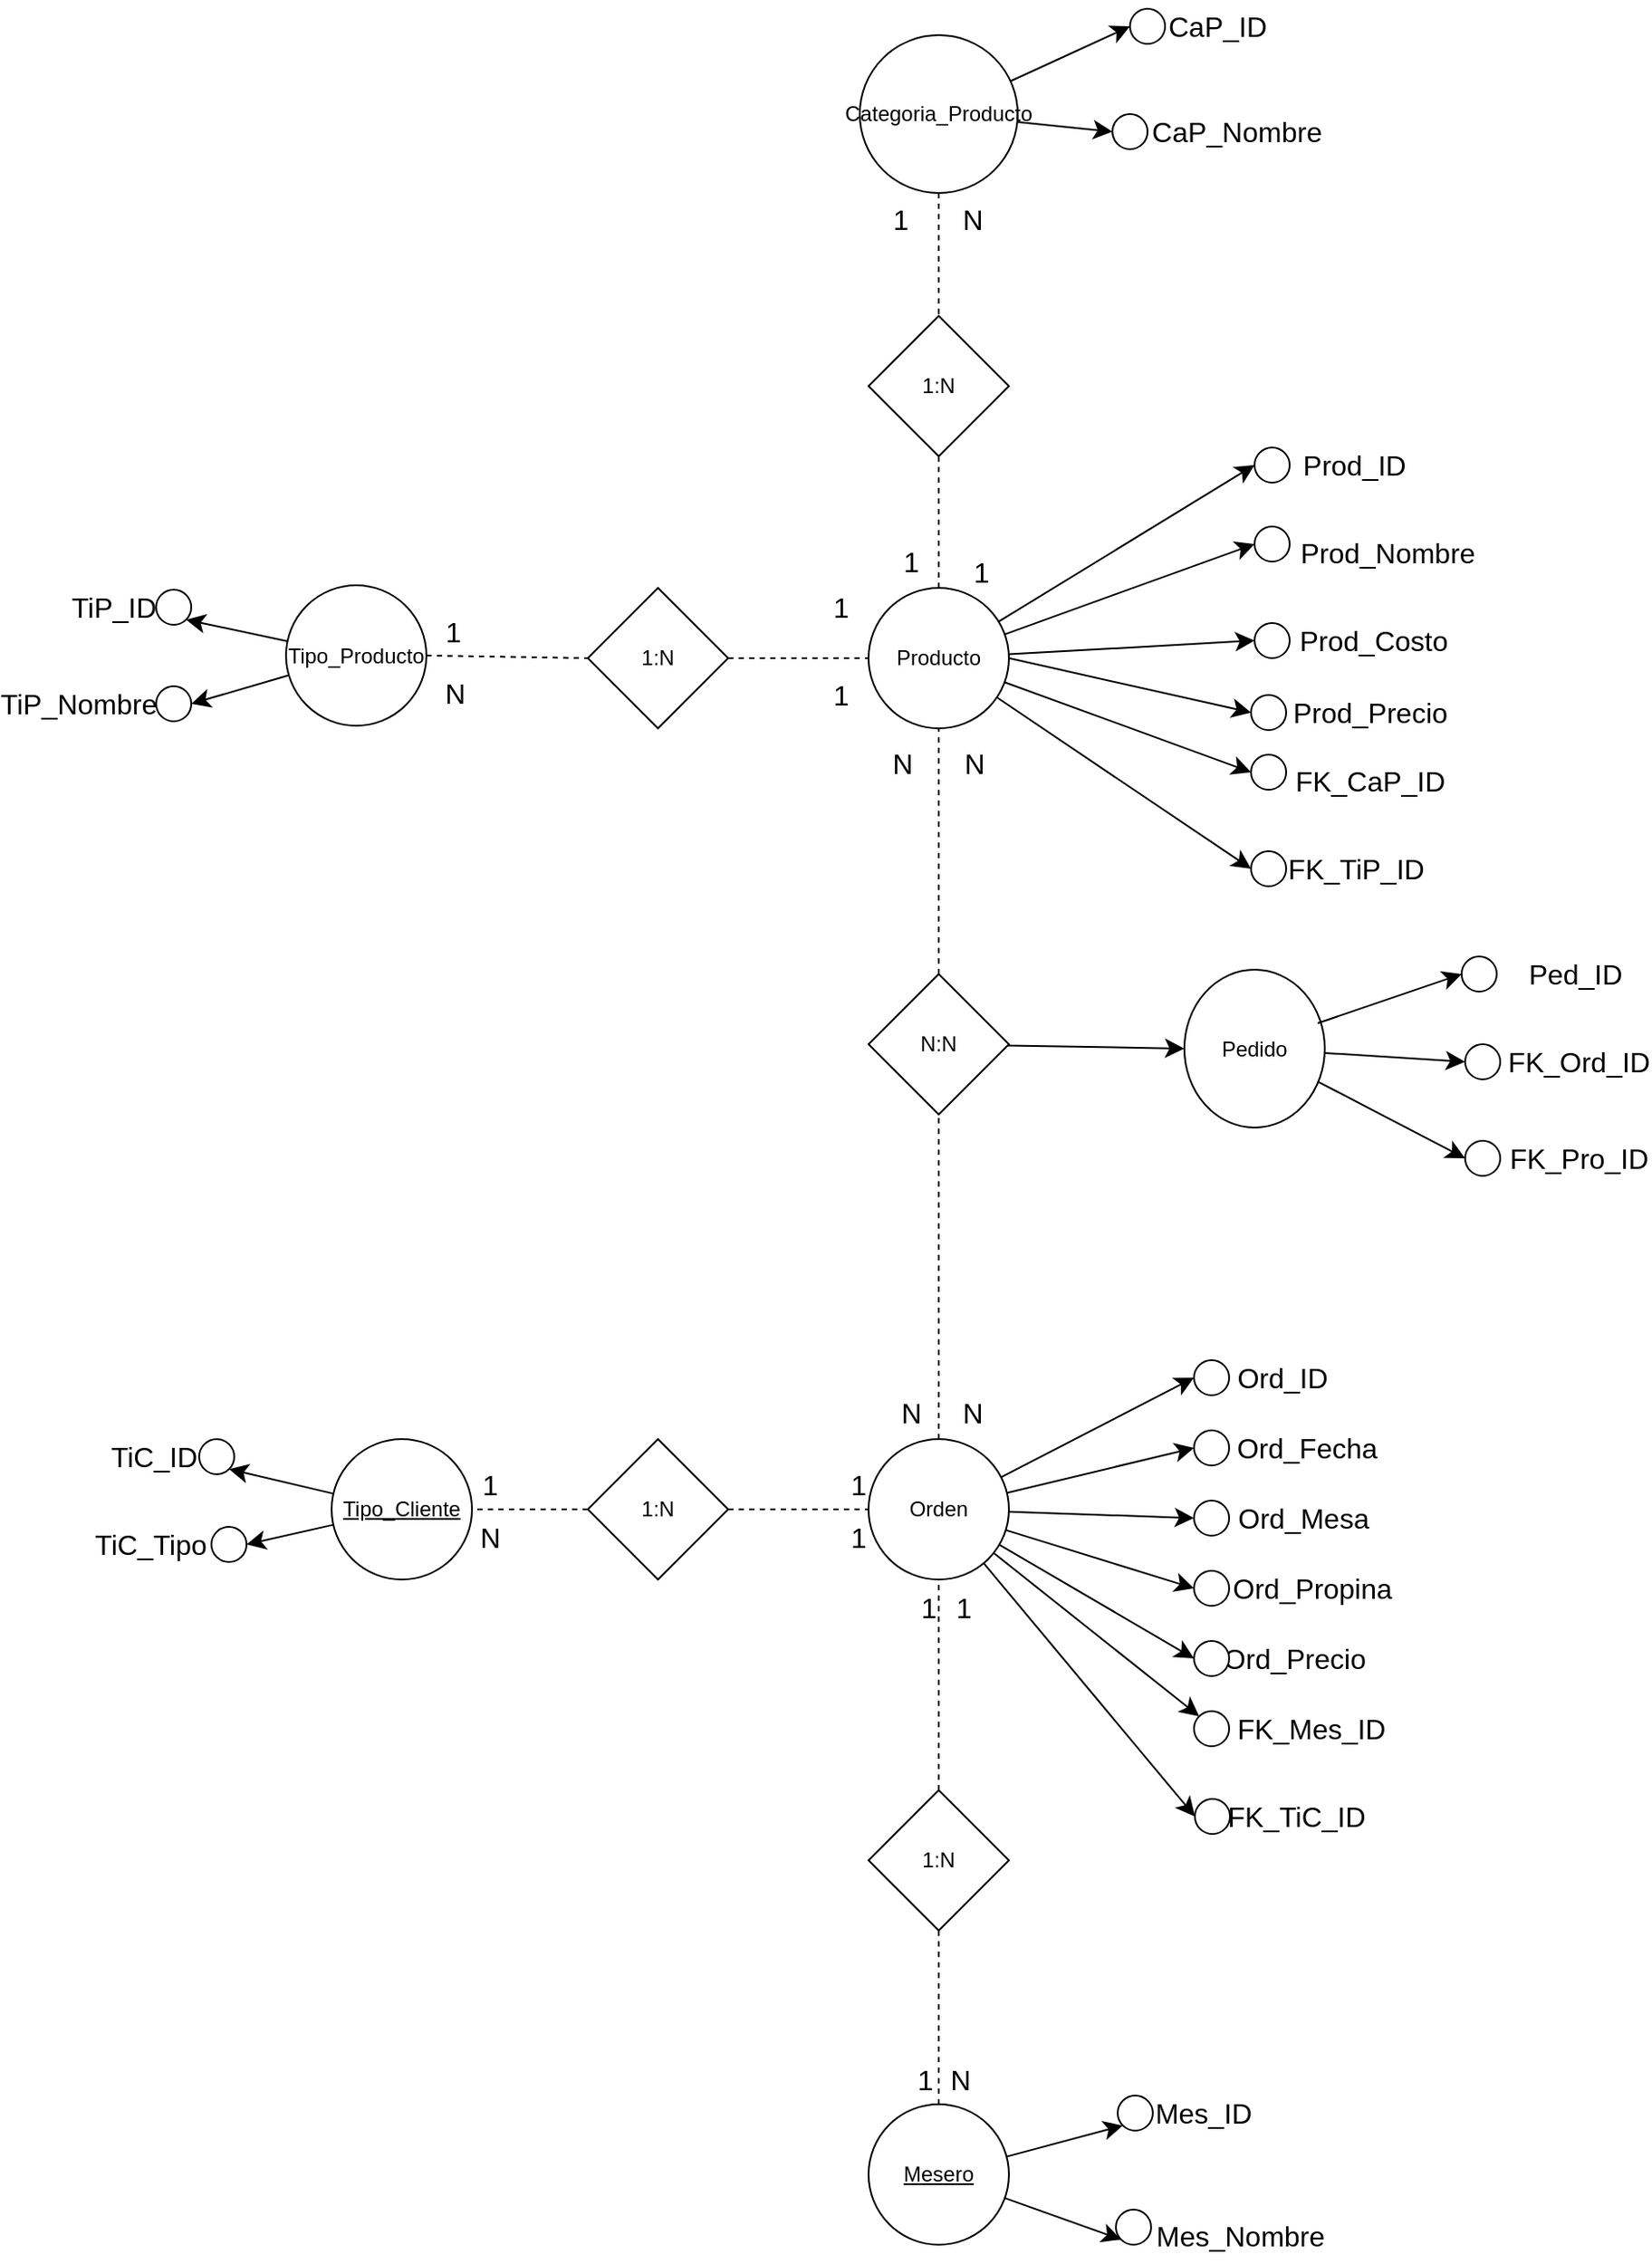 <mxfile version="24.7.8">
  <diagram name="Página-1" id="gq1ESVZaRrUepFsSYZeg">
    <mxGraphModel dx="1754" dy="958" grid="1" gridSize="10" guides="1" tooltips="1" connect="1" arrows="1" fold="1" page="0" pageScale="1" pageWidth="827" pageHeight="1169" math="0" shadow="0">
      <root>
        <mxCell id="0" />
        <mxCell id="1" parent="0" />
        <mxCell id="hOf3AfDxxuHpBkmNz-YH-98" style="edgeStyle=none;curved=1;rounded=0;orthogonalLoop=1;jettySize=auto;html=1;entryX=0;entryY=1;entryDx=0;entryDy=0;fontSize=12;startSize=8;endSize=8;" parent="1" source="hOf3AfDxxuHpBkmNz-YH-1" target="hOf3AfDxxuHpBkmNz-YH-96" edge="1">
          <mxGeometry relative="1" as="geometry" />
        </mxCell>
        <mxCell id="hOf3AfDxxuHpBkmNz-YH-99" style="edgeStyle=none;curved=1;rounded=0;orthogonalLoop=1;jettySize=auto;html=1;entryX=0;entryY=1;entryDx=0;entryDy=0;fontSize=12;startSize=8;endSize=8;" parent="1" source="hOf3AfDxxuHpBkmNz-YH-1" target="hOf3AfDxxuHpBkmNz-YH-97" edge="1">
          <mxGeometry relative="1" as="geometry" />
        </mxCell>
        <mxCell id="hOf3AfDxxuHpBkmNz-YH-1" value="Mesero" style="ellipse;whiteSpace=wrap;html=1;align=center;fontStyle=4;" parent="1" vertex="1">
          <mxGeometry x="360" y="1039" width="80" height="80" as="geometry" />
        </mxCell>
        <mxCell id="hOf3AfDxxuHpBkmNz-YH-88" style="edgeStyle=none;curved=1;rounded=0;orthogonalLoop=1;jettySize=auto;html=1;entryX=0;entryY=0.5;entryDx=0;entryDy=0;fontSize=12;startSize=8;endSize=8;" parent="1" source="hOf3AfDxxuHpBkmNz-YH-2" target="hOf3AfDxxuHpBkmNz-YH-80" edge="1">
          <mxGeometry relative="1" as="geometry" />
        </mxCell>
        <mxCell id="hOf3AfDxxuHpBkmNz-YH-90" style="edgeStyle=none;curved=1;rounded=0;orthogonalLoop=1;jettySize=auto;html=1;entryX=0;entryY=0.5;entryDx=0;entryDy=0;fontSize=12;startSize=8;endSize=8;" parent="1" source="hOf3AfDxxuHpBkmNz-YH-2" target="hOf3AfDxxuHpBkmNz-YH-82" edge="1">
          <mxGeometry relative="1" as="geometry" />
        </mxCell>
        <mxCell id="hOf3AfDxxuHpBkmNz-YH-91" style="edgeStyle=none;curved=1;rounded=0;orthogonalLoop=1;jettySize=auto;html=1;entryX=0;entryY=0.5;entryDx=0;entryDy=0;fontSize=12;startSize=8;endSize=8;" parent="1" source="hOf3AfDxxuHpBkmNz-YH-2" target="hOf3AfDxxuHpBkmNz-YH-83" edge="1">
          <mxGeometry relative="1" as="geometry" />
        </mxCell>
        <mxCell id="hOf3AfDxxuHpBkmNz-YH-92" style="edgeStyle=none;curved=1;rounded=0;orthogonalLoop=1;jettySize=auto;html=1;entryX=0;entryY=0.5;entryDx=0;entryDy=0;fontSize=12;startSize=8;endSize=8;" parent="1" source="hOf3AfDxxuHpBkmNz-YH-2" target="hOf3AfDxxuHpBkmNz-YH-84" edge="1">
          <mxGeometry relative="1" as="geometry" />
        </mxCell>
        <mxCell id="hOf3AfDxxuHpBkmNz-YH-93" style="edgeStyle=none;curved=1;rounded=0;orthogonalLoop=1;jettySize=auto;html=1;entryX=0;entryY=0.5;entryDx=0;entryDy=0;fontSize=12;startSize=8;endSize=8;" parent="1" source="hOf3AfDxxuHpBkmNz-YH-2" target="hOf3AfDxxuHpBkmNz-YH-85" edge="1">
          <mxGeometry relative="1" as="geometry" />
        </mxCell>
        <mxCell id="hOf3AfDxxuHpBkmNz-YH-94" style="edgeStyle=none;curved=1;rounded=0;orthogonalLoop=1;jettySize=auto;html=1;entryX=0;entryY=0;entryDx=0;entryDy=0;fontSize=12;startSize=8;endSize=8;" parent="1" source="hOf3AfDxxuHpBkmNz-YH-2" target="hOf3AfDxxuHpBkmNz-YH-86" edge="1">
          <mxGeometry relative="1" as="geometry" />
        </mxCell>
        <mxCell id="hOf3AfDxxuHpBkmNz-YH-95" style="edgeStyle=none;curved=1;rounded=0;orthogonalLoop=1;jettySize=auto;html=1;entryX=0;entryY=0.5;entryDx=0;entryDy=0;fontSize=12;startSize=8;endSize=8;" parent="1" source="hOf3AfDxxuHpBkmNz-YH-2" target="hOf3AfDxxuHpBkmNz-YH-87" edge="1">
          <mxGeometry relative="1" as="geometry" />
        </mxCell>
        <mxCell id="hOf3AfDxxuHpBkmNz-YH-2" value="Orden" style="ellipse;whiteSpace=wrap;html=1;align=center;" parent="1" vertex="1">
          <mxGeometry x="360" y="660" width="80" height="80" as="geometry" />
        </mxCell>
        <mxCell id="hOf3AfDxxuHpBkmNz-YH-145" style="edgeStyle=none;curved=1;rounded=0;orthogonalLoop=1;jettySize=auto;html=1;entryX=1;entryY=1;entryDx=0;entryDy=0;fontSize=12;startSize=8;endSize=8;" parent="1" source="hOf3AfDxxuHpBkmNz-YH-6" target="hOf3AfDxxuHpBkmNz-YH-143" edge="1">
          <mxGeometry relative="1" as="geometry" />
        </mxCell>
        <mxCell id="hOf3AfDxxuHpBkmNz-YH-146" style="edgeStyle=none;curved=1;rounded=0;orthogonalLoop=1;jettySize=auto;html=1;entryX=1;entryY=0.5;entryDx=0;entryDy=0;fontSize=12;startSize=8;endSize=8;" parent="1" source="hOf3AfDxxuHpBkmNz-YH-6" target="hOf3AfDxxuHpBkmNz-YH-144" edge="1">
          <mxGeometry relative="1" as="geometry" />
        </mxCell>
        <mxCell id="hOf3AfDxxuHpBkmNz-YH-6" value="Tipo_Cliente" style="ellipse;whiteSpace=wrap;html=1;align=center;fontStyle=4;" parent="1" vertex="1">
          <mxGeometry x="54" y="660" width="80" height="80" as="geometry" />
        </mxCell>
        <mxCell id="hOf3AfDxxuHpBkmNz-YH-77" style="edgeStyle=none;curved=1;rounded=0;orthogonalLoop=1;jettySize=auto;html=1;entryX=0;entryY=0.5;entryDx=0;entryDy=0;fontSize=12;startSize=8;endSize=8;" parent="1" source="hOf3AfDxxuHpBkmNz-YH-8" target="hOf3AfDxxuHpBkmNz-YH-74" edge="1">
          <mxGeometry relative="1" as="geometry" />
        </mxCell>
        <mxCell id="hOf3AfDxxuHpBkmNz-YH-78" style="edgeStyle=none;curved=1;rounded=0;orthogonalLoop=1;jettySize=auto;html=1;entryX=0;entryY=0.5;entryDx=0;entryDy=0;fontSize=12;startSize=8;endSize=8;" parent="1" source="hOf3AfDxxuHpBkmNz-YH-8" target="hOf3AfDxxuHpBkmNz-YH-75" edge="1">
          <mxGeometry relative="1" as="geometry" />
        </mxCell>
        <mxCell id="hOf3AfDxxuHpBkmNz-YH-8" value="Pedido" style="ellipse;whiteSpace=wrap;html=1;align=center;" parent="1" vertex="1">
          <mxGeometry x="540" y="392.5" width="80" height="90" as="geometry" />
        </mxCell>
        <mxCell id="hOf3AfDxxuHpBkmNz-YH-9" value="Ord_ID" style="text;html=1;align=center;verticalAlign=middle;whiteSpace=wrap;rounded=0;fontSize=16;" parent="1" vertex="1">
          <mxGeometry x="565.5" y="610" width="60" height="30" as="geometry" />
        </mxCell>
        <mxCell id="hOf3AfDxxuHpBkmNz-YH-12" value="Ord_Fecha" style="text;html=1;align=center;verticalAlign=middle;whiteSpace=wrap;rounded=0;fontSize=16;" parent="1" vertex="1">
          <mxGeometry x="580" y="650" width="60" height="30" as="geometry" />
        </mxCell>
        <mxCell id="hOf3AfDxxuHpBkmNz-YH-13" value="&lt;blockquote style=&quot;margin: 0 0 0 40px; border: none; padding: 0px;&quot;&gt;FK_Mes_ID&lt;/blockquote&gt;" style="text;html=1;align=center;verticalAlign=middle;whiteSpace=wrap;rounded=0;fontSize=16;" parent="1" vertex="1">
          <mxGeometry x="540" y="810" width="105" height="30" as="geometry" />
        </mxCell>
        <mxCell id="hOf3AfDxxuHpBkmNz-YH-14" value="Mes_ID" style="text;html=1;align=center;verticalAlign=middle;whiteSpace=wrap;rounded=0;fontSize=16;" parent="1" vertex="1">
          <mxGeometry x="521" y="1029" width="60" height="30" as="geometry" />
        </mxCell>
        <mxCell id="hOf3AfDxxuHpBkmNz-YH-15" value="Mes_Nombre" style="text;html=1;align=center;verticalAlign=middle;whiteSpace=wrap;rounded=0;fontSize=16;" parent="1" vertex="1">
          <mxGeometry x="542" y="1099" width="60" height="30" as="geometry" />
        </mxCell>
        <mxCell id="hOf3AfDxxuHpBkmNz-YH-16" value="TiC_ID" style="text;html=1;align=center;verticalAlign=middle;whiteSpace=wrap;rounded=0;fontSize=16;" parent="1" vertex="1">
          <mxGeometry x="-77.5" y="655" width="60" height="30" as="geometry" />
        </mxCell>
        <mxCell id="hOf3AfDxxuHpBkmNz-YH-17" value="Ord_Mesa" style="text;html=1;align=center;verticalAlign=middle;whiteSpace=wrap;rounded=0;fontSize=16;" parent="1" vertex="1">
          <mxGeometry x="578" y="690" width="60" height="30" as="geometry" />
        </mxCell>
        <mxCell id="hOf3AfDxxuHpBkmNz-YH-18" value="TiC_Tipo" style="text;html=1;align=center;verticalAlign=middle;whiteSpace=wrap;rounded=0;fontSize=16;" parent="1" vertex="1">
          <mxGeometry x="-79.5" y="705" width="60" height="30" as="geometry" />
        </mxCell>
        <mxCell id="hOf3AfDxxuHpBkmNz-YH-19" value="FK_TiC_ID" style="text;html=1;align=center;verticalAlign=middle;whiteSpace=wrap;rounded=0;fontSize=16;" parent="1" vertex="1">
          <mxGeometry x="574" y="860" width="60" height="30" as="geometry" />
        </mxCell>
        <mxCell id="hOf3AfDxxuHpBkmNz-YH-23" value="Ord_Propina" style="text;html=1;align=center;verticalAlign=middle;whiteSpace=wrap;rounded=0;fontSize=16;" parent="1" vertex="1">
          <mxGeometry x="583" y="730" width="60" height="30" as="geometry" />
        </mxCell>
        <mxCell id="hOf3AfDxxuHpBkmNz-YH-27" value="Ord_Precio" style="text;html=1;align=center;verticalAlign=middle;whiteSpace=wrap;rounded=0;fontSize=16;" parent="1" vertex="1">
          <mxGeometry x="573" y="770" width="60" height="30" as="geometry" />
        </mxCell>
        <mxCell id="hOf3AfDxxuHpBkmNz-YH-28" value="FK_Ord_ID" style="text;html=1;align=center;verticalAlign=middle;whiteSpace=wrap;rounded=0;fontSize=16;" parent="1" vertex="1">
          <mxGeometry x="735" y="430" width="60" height="30" as="geometry" />
        </mxCell>
        <mxCell id="hOf3AfDxxuHpBkmNz-YH-68" style="edgeStyle=none;curved=1;rounded=0;orthogonalLoop=1;jettySize=auto;html=1;entryX=0;entryY=0.5;entryDx=0;entryDy=0;fontSize=12;startSize=8;endSize=8;" parent="1" source="hOf3AfDxxuHpBkmNz-YH-36" target="hOf3AfDxxuHpBkmNz-YH-61" edge="1">
          <mxGeometry relative="1" as="geometry" />
        </mxCell>
        <mxCell id="hOf3AfDxxuHpBkmNz-YH-69" style="edgeStyle=none;curved=1;rounded=0;orthogonalLoop=1;jettySize=auto;html=1;entryX=0;entryY=0.5;entryDx=0;entryDy=0;fontSize=12;startSize=8;endSize=8;" parent="1" source="hOf3AfDxxuHpBkmNz-YH-36" target="hOf3AfDxxuHpBkmNz-YH-62" edge="1">
          <mxGeometry relative="1" as="geometry" />
        </mxCell>
        <mxCell id="hOf3AfDxxuHpBkmNz-YH-70" style="edgeStyle=none;curved=1;rounded=0;orthogonalLoop=1;jettySize=auto;html=1;entryX=0;entryY=0.5;entryDx=0;entryDy=0;fontSize=12;startSize=8;endSize=8;" parent="1" source="hOf3AfDxxuHpBkmNz-YH-36" target="hOf3AfDxxuHpBkmNz-YH-64" edge="1">
          <mxGeometry relative="1" as="geometry" />
        </mxCell>
        <mxCell id="hOf3AfDxxuHpBkmNz-YH-72" style="edgeStyle=none;curved=1;rounded=0;orthogonalLoop=1;jettySize=auto;html=1;entryX=0;entryY=0.5;entryDx=0;entryDy=0;fontSize=12;startSize=8;endSize=8;" parent="1" source="hOf3AfDxxuHpBkmNz-YH-36" target="hOf3AfDxxuHpBkmNz-YH-66" edge="1">
          <mxGeometry relative="1" as="geometry" />
        </mxCell>
        <mxCell id="hOf3AfDxxuHpBkmNz-YH-73" style="edgeStyle=none;curved=1;rounded=0;orthogonalLoop=1;jettySize=auto;html=1;entryX=0;entryY=0.5;entryDx=0;entryDy=0;fontSize=12;startSize=8;endSize=8;" parent="1" source="hOf3AfDxxuHpBkmNz-YH-36" target="hOf3AfDxxuHpBkmNz-YH-67" edge="1">
          <mxGeometry relative="1" as="geometry" />
        </mxCell>
        <mxCell id="hOf3AfDxxuHpBkmNz-YH-36" value="Producto" style="ellipse;whiteSpace=wrap;html=1;aspect=fixed;" parent="1" vertex="1">
          <mxGeometry x="360" y="175" width="80" height="80" as="geometry" />
        </mxCell>
        <mxCell id="hOf3AfDxxuHpBkmNz-YH-37" value="Prod_ID" style="text;html=1;align=center;verticalAlign=middle;whiteSpace=wrap;rounded=0;fontSize=16;" parent="1" vertex="1">
          <mxGeometry x="607" y="90" width="60" height="30" as="geometry" />
        </mxCell>
        <mxCell id="hOf3AfDxxuHpBkmNz-YH-38" value="Prod_Nombre" style="text;html=1;align=center;verticalAlign=middle;whiteSpace=wrap;rounded=0;fontSize=16;" parent="1" vertex="1">
          <mxGeometry x="626" y="140" width="60" height="30" as="geometry" />
        </mxCell>
        <mxCell id="hOf3AfDxxuHpBkmNz-YH-39" value="FK_TiP_ID" style="text;html=1;align=center;verticalAlign=middle;whiteSpace=wrap;rounded=0;fontSize=16;" parent="1" vertex="1">
          <mxGeometry x="608" y="320" width="60" height="30" as="geometry" />
        </mxCell>
        <mxCell id="hOf3AfDxxuHpBkmNz-YH-40" value="Prod_Costo" style="text;html=1;align=center;verticalAlign=middle;whiteSpace=wrap;rounded=0;fontSize=16;" parent="1" vertex="1">
          <mxGeometry x="618" y="190" width="60" height="30" as="geometry" />
        </mxCell>
        <mxCell id="hOf3AfDxxuHpBkmNz-YH-42" value="FK_CaP_ID" style="text;html=1;align=center;verticalAlign=middle;whiteSpace=wrap;rounded=0;fontSize=16;" parent="1" vertex="1">
          <mxGeometry x="616" y="270" width="60" height="30" as="geometry" />
        </mxCell>
        <mxCell id="hOf3AfDxxuHpBkmNz-YH-141" style="edgeStyle=none;curved=1;rounded=0;orthogonalLoop=1;jettySize=auto;html=1;entryX=1;entryY=1;entryDx=0;entryDy=0;fontSize=12;startSize=8;endSize=8;" parent="1" source="hOf3AfDxxuHpBkmNz-YH-43" target="hOf3AfDxxuHpBkmNz-YH-50" edge="1">
          <mxGeometry relative="1" as="geometry" />
        </mxCell>
        <mxCell id="hOf3AfDxxuHpBkmNz-YH-142" style="edgeStyle=none;curved=1;rounded=0;orthogonalLoop=1;jettySize=auto;html=1;entryX=1;entryY=0.5;entryDx=0;entryDy=0;fontSize=12;startSize=8;endSize=8;" parent="1" source="hOf3AfDxxuHpBkmNz-YH-43" target="hOf3AfDxxuHpBkmNz-YH-52" edge="1">
          <mxGeometry relative="1" as="geometry" />
        </mxCell>
        <mxCell id="hOf3AfDxxuHpBkmNz-YH-43" value="Tipo_Producto" style="ellipse;whiteSpace=wrap;html=1;aspect=fixed;" parent="1" vertex="1">
          <mxGeometry x="28" y="173.5" width="80" height="80" as="geometry" />
        </mxCell>
        <mxCell id="hOf3AfDxxuHpBkmNz-YH-44" value="TiP_ID" style="text;html=1;align=center;verticalAlign=middle;whiteSpace=wrap;rounded=0;fontSize=16;" parent="1" vertex="1">
          <mxGeometry x="-100" y="171" width="60" height="30" as="geometry" />
        </mxCell>
        <mxCell id="hOf3AfDxxuHpBkmNz-YH-45" value="TiP_Nombre" style="text;html=1;align=center;verticalAlign=middle;whiteSpace=wrap;rounded=0;fontSize=16;" parent="1" vertex="1">
          <mxGeometry x="-120" y="226" width="60" height="30" as="geometry" />
        </mxCell>
        <mxCell id="hOf3AfDxxuHpBkmNz-YH-57" style="edgeStyle=none;curved=1;rounded=0;orthogonalLoop=1;jettySize=auto;html=1;fontSize=12;startSize=8;endSize=8;entryX=0;entryY=0.5;entryDx=0;entryDy=0;" parent="1" source="hOf3AfDxxuHpBkmNz-YH-46" target="hOf3AfDxxuHpBkmNz-YH-58" edge="1">
          <mxGeometry relative="1" as="geometry">
            <mxPoint x="499" y="-140.0" as="targetPoint" />
          </mxGeometry>
        </mxCell>
        <mxCell id="hOf3AfDxxuHpBkmNz-YH-60" style="edgeStyle=none;curved=1;rounded=0;orthogonalLoop=1;jettySize=auto;html=1;entryX=0;entryY=0.5;entryDx=0;entryDy=0;fontSize=12;startSize=8;endSize=8;" parent="1" source="hOf3AfDxxuHpBkmNz-YH-46" target="hOf3AfDxxuHpBkmNz-YH-59" edge="1">
          <mxGeometry relative="1" as="geometry" />
        </mxCell>
        <mxCell id="hOf3AfDxxuHpBkmNz-YH-46" value="Categoria_Producto" style="ellipse;whiteSpace=wrap;html=1;aspect=fixed;" parent="1" vertex="1">
          <mxGeometry x="355" y="-140" width="90" height="90" as="geometry" />
        </mxCell>
        <mxCell id="hOf3AfDxxuHpBkmNz-YH-47" value="CaP_ID" style="text;html=1;align=center;verticalAlign=middle;whiteSpace=wrap;rounded=0;fontSize=16;" parent="1" vertex="1">
          <mxGeometry x="529" y="-160" width="60" height="30" as="geometry" />
        </mxCell>
        <mxCell id="hOf3AfDxxuHpBkmNz-YH-48" value="CaP_Nombre" style="text;html=1;align=center;verticalAlign=middle;whiteSpace=wrap;rounded=0;fontSize=16;" parent="1" vertex="1">
          <mxGeometry x="540" y="-100" width="60" height="30" as="geometry" />
        </mxCell>
        <mxCell id="hOf3AfDxxuHpBkmNz-YH-49" value="FK_Pro_ID" style="text;html=1;align=center;verticalAlign=middle;whiteSpace=wrap;rounded=0;fontSize=16;" parent="1" vertex="1">
          <mxGeometry x="735" y="485" width="60" height="30" as="geometry" />
        </mxCell>
        <mxCell id="hOf3AfDxxuHpBkmNz-YH-50" value="" style="ellipse;whiteSpace=wrap;html=1;aspect=fixed;" parent="1" vertex="1">
          <mxGeometry x="-46" y="176" width="20" height="20" as="geometry" />
        </mxCell>
        <mxCell id="hOf3AfDxxuHpBkmNz-YH-52" value="" style="ellipse;whiteSpace=wrap;html=1;aspect=fixed;" parent="1" vertex="1">
          <mxGeometry x="-46" y="231" width="20" height="20" as="geometry" />
        </mxCell>
        <mxCell id="hOf3AfDxxuHpBkmNz-YH-58" value="" style="ellipse;whiteSpace=wrap;html=1;aspect=fixed;" parent="1" vertex="1">
          <mxGeometry x="509" y="-155" width="20" height="20" as="geometry" />
        </mxCell>
        <mxCell id="hOf3AfDxxuHpBkmNz-YH-59" value="" style="ellipse;whiteSpace=wrap;html=1;aspect=fixed;" parent="1" vertex="1">
          <mxGeometry x="499" y="-95" width="20" height="20" as="geometry" />
        </mxCell>
        <mxCell id="hOf3AfDxxuHpBkmNz-YH-61" value="" style="ellipse;whiteSpace=wrap;html=1;aspect=fixed;" parent="1" vertex="1">
          <mxGeometry x="580" y="95" width="20" height="20" as="geometry" />
        </mxCell>
        <mxCell id="hOf3AfDxxuHpBkmNz-YH-62" value="" style="ellipse;whiteSpace=wrap;html=1;aspect=fixed;" parent="1" vertex="1">
          <mxGeometry x="580" y="140" width="20" height="20" as="geometry" />
        </mxCell>
        <mxCell id="hOf3AfDxxuHpBkmNz-YH-64" value="" style="ellipse;whiteSpace=wrap;html=1;aspect=fixed;" parent="1" vertex="1">
          <mxGeometry x="580" y="195" width="20" height="20" as="geometry" />
        </mxCell>
        <mxCell id="hOf3AfDxxuHpBkmNz-YH-66" value="" style="ellipse;whiteSpace=wrap;html=1;aspect=fixed;" parent="1" vertex="1">
          <mxGeometry x="578" y="270" width="20" height="20" as="geometry" />
        </mxCell>
        <mxCell id="hOf3AfDxxuHpBkmNz-YH-67" value="" style="ellipse;whiteSpace=wrap;html=1;aspect=fixed;" parent="1" vertex="1">
          <mxGeometry x="578" y="325" width="20" height="20" as="geometry" />
        </mxCell>
        <mxCell id="hOf3AfDxxuHpBkmNz-YH-74" value="" style="ellipse;whiteSpace=wrap;html=1;aspect=fixed;" parent="1" vertex="1">
          <mxGeometry x="700" y="435" width="20" height="20" as="geometry" />
        </mxCell>
        <mxCell id="hOf3AfDxxuHpBkmNz-YH-75" value="" style="ellipse;whiteSpace=wrap;html=1;aspect=fixed;" parent="1" vertex="1">
          <mxGeometry x="700" y="490" width="20" height="20" as="geometry" />
        </mxCell>
        <mxCell id="hOf3AfDxxuHpBkmNz-YH-80" value="" style="ellipse;whiteSpace=wrap;html=1;aspect=fixed;" parent="1" vertex="1">
          <mxGeometry x="545.5" y="615" width="20" height="20" as="geometry" />
        </mxCell>
        <mxCell id="hOf3AfDxxuHpBkmNz-YH-82" value="" style="ellipse;whiteSpace=wrap;html=1;aspect=fixed;" parent="1" vertex="1">
          <mxGeometry x="545.5" y="655" width="20" height="20" as="geometry" />
        </mxCell>
        <mxCell id="hOf3AfDxxuHpBkmNz-YH-83" value="" style="ellipse;whiteSpace=wrap;html=1;aspect=fixed;" parent="1" vertex="1">
          <mxGeometry x="545.5" y="695" width="20" height="20" as="geometry" />
        </mxCell>
        <mxCell id="hOf3AfDxxuHpBkmNz-YH-84" value="" style="ellipse;whiteSpace=wrap;html=1;aspect=fixed;" parent="1" vertex="1">
          <mxGeometry x="545.5" y="735" width="20" height="20" as="geometry" />
        </mxCell>
        <mxCell id="hOf3AfDxxuHpBkmNz-YH-85" value="" style="ellipse;whiteSpace=wrap;html=1;aspect=fixed;" parent="1" vertex="1">
          <mxGeometry x="545.5" y="775" width="20" height="20" as="geometry" />
        </mxCell>
        <mxCell id="hOf3AfDxxuHpBkmNz-YH-86" value="" style="ellipse;whiteSpace=wrap;html=1;aspect=fixed;" parent="1" vertex="1">
          <mxGeometry x="545.5" y="815" width="20" height="20" as="geometry" />
        </mxCell>
        <mxCell id="hOf3AfDxxuHpBkmNz-YH-87" value="" style="ellipse;whiteSpace=wrap;html=1;aspect=fixed;" parent="1" vertex="1">
          <mxGeometry x="546" y="865" width="20" height="20" as="geometry" />
        </mxCell>
        <mxCell id="hOf3AfDxxuHpBkmNz-YH-96" value="" style="ellipse;whiteSpace=wrap;html=1;aspect=fixed;" parent="1" vertex="1">
          <mxGeometry x="502" y="1034" width="20" height="20" as="geometry" />
        </mxCell>
        <mxCell id="hOf3AfDxxuHpBkmNz-YH-97" value="" style="ellipse;whiteSpace=wrap;html=1;aspect=fixed;" parent="1" vertex="1">
          <mxGeometry x="501" y="1099" width="20" height="20" as="geometry" />
        </mxCell>
        <mxCell id="hOf3AfDxxuHpBkmNz-YH-115" style="edgeStyle=none;curved=1;rounded=0;orthogonalLoop=1;jettySize=auto;html=1;entryX=0;entryY=0.5;entryDx=0;entryDy=0;fontSize=12;startSize=8;endSize=8;" parent="1" source="hOf3AfDxxuHpBkmNz-YH-110" target="hOf3AfDxxuHpBkmNz-YH-8" edge="1">
          <mxGeometry relative="1" as="geometry" />
        </mxCell>
        <mxCell id="hOf3AfDxxuHpBkmNz-YH-110" value="N:N" style="rhombus;whiteSpace=wrap;html=1;" parent="1" vertex="1">
          <mxGeometry x="360" y="395" width="80" height="80" as="geometry" />
        </mxCell>
        <mxCell id="hOf3AfDxxuHpBkmNz-YH-113" value="" style="endArrow=none;dashed=1;html=1;rounded=0;fontSize=12;startSize=8;endSize=8;curved=1;entryX=0.5;entryY=1;entryDx=0;entryDy=0;exitX=0.5;exitY=0;exitDx=0;exitDy=0;" parent="1" source="hOf3AfDxxuHpBkmNz-YH-2" target="hOf3AfDxxuHpBkmNz-YH-110" edge="1">
          <mxGeometry width="50" height="50" relative="1" as="geometry">
            <mxPoint x="380" y="670" as="sourcePoint" />
            <mxPoint x="430" y="620" as="targetPoint" />
          </mxGeometry>
        </mxCell>
        <mxCell id="hOf3AfDxxuHpBkmNz-YH-114" value="" style="endArrow=none;dashed=1;html=1;rounded=0;fontSize=12;startSize=8;endSize=8;curved=1;entryX=0.5;entryY=1;entryDx=0;entryDy=0;exitX=0.5;exitY=0;exitDx=0;exitDy=0;" parent="1" source="hOf3AfDxxuHpBkmNz-YH-110" target="hOf3AfDxxuHpBkmNz-YH-36" edge="1">
          <mxGeometry width="50" height="50" relative="1" as="geometry">
            <mxPoint x="350" y="330" as="sourcePoint" />
            <mxPoint x="400" y="280" as="targetPoint" />
          </mxGeometry>
        </mxCell>
        <mxCell id="hOf3AfDxxuHpBkmNz-YH-116" value="N" style="text;html=1;align=center;verticalAlign=middle;resizable=0;points=[];autosize=1;strokeColor=none;fillColor=none;fontSize=16;" parent="1" vertex="1">
          <mxGeometry x="359" y="260" width="40" height="30" as="geometry" />
        </mxCell>
        <mxCell id="hOf3AfDxxuHpBkmNz-YH-117" value="N" style="text;html=1;align=center;verticalAlign=middle;resizable=0;points=[];autosize=1;strokeColor=none;fillColor=none;fontSize=16;" parent="1" vertex="1">
          <mxGeometry x="400" y="260" width="40" height="30" as="geometry" />
        </mxCell>
        <mxCell id="hOf3AfDxxuHpBkmNz-YH-118" value="N" style="text;html=1;align=center;verticalAlign=middle;resizable=0;points=[];autosize=1;strokeColor=none;fillColor=none;fontSize=16;" parent="1" vertex="1">
          <mxGeometry x="364" y="630" width="40" height="30" as="geometry" />
        </mxCell>
        <mxCell id="hOf3AfDxxuHpBkmNz-YH-119" value="N" style="text;html=1;align=center;verticalAlign=middle;resizable=0;points=[];autosize=1;strokeColor=none;fillColor=none;fontSize=16;" parent="1" vertex="1">
          <mxGeometry x="399" y="630" width="40" height="30" as="geometry" />
        </mxCell>
        <mxCell id="hOf3AfDxxuHpBkmNz-YH-121" value="1:N" style="rhombus;whiteSpace=wrap;html=1;" parent="1" vertex="1">
          <mxGeometry x="360" y="20" width="80" height="80" as="geometry" />
        </mxCell>
        <mxCell id="hOf3AfDxxuHpBkmNz-YH-122" value="" style="endArrow=none;dashed=1;html=1;rounded=0;fontSize=12;startSize=8;endSize=8;curved=1;exitX=0.5;exitY=0;exitDx=0;exitDy=0;entryX=0.5;entryY=1;entryDx=0;entryDy=0;" parent="1" source="hOf3AfDxxuHpBkmNz-YH-36" target="hOf3AfDxxuHpBkmNz-YH-121" edge="1">
          <mxGeometry width="50" height="50" relative="1" as="geometry">
            <mxPoint x="400" y="170" as="sourcePoint" />
            <mxPoint x="460" y="20" as="targetPoint" />
          </mxGeometry>
        </mxCell>
        <mxCell id="hOf3AfDxxuHpBkmNz-YH-123" value="" style="endArrow=none;dashed=1;html=1;rounded=0;fontSize=12;startSize=8;endSize=8;curved=1;entryX=0.5;entryY=0;entryDx=0;entryDy=0;exitX=0.5;exitY=1;exitDx=0;exitDy=0;" parent="1" source="hOf3AfDxxuHpBkmNz-YH-46" target="hOf3AfDxxuHpBkmNz-YH-121" edge="1">
          <mxGeometry width="50" height="50" relative="1" as="geometry">
            <mxPoint x="640" y="70" as="sourcePoint" />
            <mxPoint x="690" y="20" as="targetPoint" />
          </mxGeometry>
        </mxCell>
        <mxCell id="hOf3AfDxxuHpBkmNz-YH-125" value="1" style="text;html=1;align=center;verticalAlign=middle;resizable=0;points=[];autosize=1;strokeColor=none;fillColor=none;fontSize=16;" parent="1" vertex="1">
          <mxGeometry x="409" y="151" width="30" height="30" as="geometry" />
        </mxCell>
        <mxCell id="hOf3AfDxxuHpBkmNz-YH-126" value="1" style="text;html=1;align=center;verticalAlign=middle;resizable=0;points=[];autosize=1;strokeColor=none;fillColor=none;fontSize=16;" parent="1" vertex="1">
          <mxGeometry x="369" y="145" width="30" height="30" as="geometry" />
        </mxCell>
        <mxCell id="hOf3AfDxxuHpBkmNz-YH-127" value="1" style="text;html=1;align=center;verticalAlign=middle;resizable=0;points=[];autosize=1;strokeColor=none;fillColor=none;fontSize=16;" parent="1" vertex="1">
          <mxGeometry x="363" y="-50" width="30" height="30" as="geometry" />
        </mxCell>
        <mxCell id="hOf3AfDxxuHpBkmNz-YH-128" value="N" style="text;html=1;align=center;verticalAlign=middle;resizable=0;points=[];autosize=1;strokeColor=none;fillColor=none;fontSize=16;" parent="1" vertex="1">
          <mxGeometry x="399" y="-50" width="40" height="30" as="geometry" />
        </mxCell>
        <mxCell id="hOf3AfDxxuHpBkmNz-YH-129" value="1:N" style="rhombus;whiteSpace=wrap;html=1;" parent="1" vertex="1">
          <mxGeometry x="200" y="175" width="80" height="80" as="geometry" />
        </mxCell>
        <mxCell id="hOf3AfDxxuHpBkmNz-YH-130" value="" style="endArrow=none;dashed=1;html=1;rounded=0;fontSize=12;startSize=8;endSize=8;curved=1;exitX=1;exitY=0.5;exitDx=0;exitDy=0;entryX=0;entryY=0.5;entryDx=0;entryDy=0;" parent="1" source="hOf3AfDxxuHpBkmNz-YH-129" target="hOf3AfDxxuHpBkmNz-YH-36" edge="1">
          <mxGeometry width="50" height="50" relative="1" as="geometry">
            <mxPoint x="70" y="70" as="sourcePoint" />
            <mxPoint x="120" y="20" as="targetPoint" />
          </mxGeometry>
        </mxCell>
        <mxCell id="hOf3AfDxxuHpBkmNz-YH-131" value="" style="endArrow=none;dashed=1;html=1;rounded=0;fontSize=12;startSize=8;endSize=8;curved=1;exitX=1;exitY=0.5;exitDx=0;exitDy=0;entryX=0;entryY=0.5;entryDx=0;entryDy=0;" parent="1" source="hOf3AfDxxuHpBkmNz-YH-43" target="hOf3AfDxxuHpBkmNz-YH-129" edge="1">
          <mxGeometry width="50" height="50" relative="1" as="geometry">
            <mxPoint x="140" y="230" as="sourcePoint" />
            <mxPoint x="190" y="180" as="targetPoint" />
          </mxGeometry>
        </mxCell>
        <mxCell id="hOf3AfDxxuHpBkmNz-YH-133" value="1" style="text;html=1;align=center;verticalAlign=middle;resizable=0;points=[];autosize=1;strokeColor=none;fillColor=none;fontSize=16;" parent="1" vertex="1">
          <mxGeometry x="329" y="171" width="30" height="30" as="geometry" />
        </mxCell>
        <mxCell id="hOf3AfDxxuHpBkmNz-YH-134" value="1" style="text;html=1;align=center;verticalAlign=middle;resizable=0;points=[];autosize=1;strokeColor=none;fillColor=none;fontSize=16;" parent="1" vertex="1">
          <mxGeometry x="329" y="221" width="30" height="30" as="geometry" />
        </mxCell>
        <mxCell id="hOf3AfDxxuHpBkmNz-YH-135" value="1" style="text;html=1;align=center;verticalAlign=middle;resizable=0;points=[];autosize=1;strokeColor=none;fillColor=none;fontSize=16;" parent="1" vertex="1">
          <mxGeometry x="108" y="184.5" width="30" height="30" as="geometry" />
        </mxCell>
        <mxCell id="hOf3AfDxxuHpBkmNz-YH-136" value="N" style="text;html=1;align=center;verticalAlign=middle;resizable=0;points=[];autosize=1;strokeColor=none;fillColor=none;fontSize=16;" parent="1" vertex="1">
          <mxGeometry x="104" y="219.5" width="40" height="30" as="geometry" />
        </mxCell>
        <mxCell id="hOf3AfDxxuHpBkmNz-YH-143" value="" style="ellipse;whiteSpace=wrap;html=1;aspect=fixed;" parent="1" vertex="1">
          <mxGeometry x="-21.5" y="660" width="20" height="20" as="geometry" />
        </mxCell>
        <mxCell id="hOf3AfDxxuHpBkmNz-YH-144" value="" style="ellipse;whiteSpace=wrap;html=1;aspect=fixed;" parent="1" vertex="1">
          <mxGeometry x="-14.5" y="710" width="20" height="20" as="geometry" />
        </mxCell>
        <mxCell id="hOf3AfDxxuHpBkmNz-YH-147" value="1:N" style="rhombus;whiteSpace=wrap;html=1;" parent="1" vertex="1">
          <mxGeometry x="200" y="660" width="80" height="80" as="geometry" />
        </mxCell>
        <mxCell id="hOf3AfDxxuHpBkmNz-YH-148" value="" style="endArrow=none;dashed=1;html=1;rounded=0;fontSize=12;startSize=8;endSize=8;curved=1;exitX=1;exitY=0.5;exitDx=0;exitDy=0;entryX=0;entryY=0.5;entryDx=0;entryDy=0;" parent="1" source="hOf3AfDxxuHpBkmNz-YH-147" target="hOf3AfDxxuHpBkmNz-YH-2" edge="1">
          <mxGeometry width="50" height="50" relative="1" as="geometry">
            <mxPoint x="300" y="790" as="sourcePoint" />
            <mxPoint x="350" y="740" as="targetPoint" />
          </mxGeometry>
        </mxCell>
        <mxCell id="hOf3AfDxxuHpBkmNz-YH-149" value="" style="endArrow=none;dashed=1;html=1;rounded=0;fontSize=12;startSize=8;endSize=8;curved=1;exitX=0;exitY=0.5;exitDx=0;exitDy=0;entryX=1;entryY=0.5;entryDx=0;entryDy=0;" parent="1" source="hOf3AfDxxuHpBkmNz-YH-147" target="hOf3AfDxxuHpBkmNz-YH-6" edge="1">
          <mxGeometry width="50" height="50" relative="1" as="geometry">
            <mxPoint x="290" y="700" as="sourcePoint" />
            <mxPoint x="370" y="710" as="targetPoint" />
          </mxGeometry>
        </mxCell>
        <mxCell id="hOf3AfDxxuHpBkmNz-YH-150" value="1" style="text;html=1;align=center;verticalAlign=middle;resizable=0;points=[];autosize=1;strokeColor=none;fillColor=none;fontSize=16;" parent="1" vertex="1">
          <mxGeometry x="129" y="671" width="30" height="30" as="geometry" />
        </mxCell>
        <mxCell id="hOf3AfDxxuHpBkmNz-YH-151" value="N" style="text;html=1;align=center;verticalAlign=middle;resizable=0;points=[];autosize=1;strokeColor=none;fillColor=none;fontSize=16;" parent="1" vertex="1">
          <mxGeometry x="124" y="701" width="40" height="30" as="geometry" />
        </mxCell>
        <mxCell id="hOf3AfDxxuHpBkmNz-YH-152" value="1" style="text;html=1;align=center;verticalAlign=middle;resizable=0;points=[];autosize=1;strokeColor=none;fillColor=none;fontSize=16;" parent="1" vertex="1">
          <mxGeometry x="339" y="701" width="30" height="30" as="geometry" />
        </mxCell>
        <mxCell id="hOf3AfDxxuHpBkmNz-YH-153" value="1" style="text;html=1;align=center;verticalAlign=middle;resizable=0;points=[];autosize=1;strokeColor=none;fillColor=none;fontSize=16;" parent="1" vertex="1">
          <mxGeometry x="339" y="671" width="30" height="30" as="geometry" />
        </mxCell>
        <mxCell id="hOf3AfDxxuHpBkmNz-YH-154" value="1:N" style="rhombus;whiteSpace=wrap;html=1;" parent="1" vertex="1">
          <mxGeometry x="360" y="860" width="80" height="80" as="geometry" />
        </mxCell>
        <mxCell id="hOf3AfDxxuHpBkmNz-YH-155" value="" style="endArrow=none;dashed=1;html=1;rounded=0;fontSize=12;startSize=8;endSize=8;curved=1;exitX=0.5;exitY=0;exitDx=0;exitDy=0;entryX=0.5;entryY=1;entryDx=0;entryDy=0;" parent="1" source="hOf3AfDxxuHpBkmNz-YH-154" target="hOf3AfDxxuHpBkmNz-YH-2" edge="1">
          <mxGeometry width="50" height="50" relative="1" as="geometry">
            <mxPoint x="350" y="830" as="sourcePoint" />
            <mxPoint x="400" y="780" as="targetPoint" />
          </mxGeometry>
        </mxCell>
        <mxCell id="hOf3AfDxxuHpBkmNz-YH-156" value="" style="endArrow=none;dashed=1;html=1;rounded=0;fontSize=12;startSize=8;endSize=8;curved=1;entryX=0.5;entryY=1;entryDx=0;entryDy=0;exitX=0.5;exitY=0;exitDx=0;exitDy=0;" parent="1" source="hOf3AfDxxuHpBkmNz-YH-1" target="hOf3AfDxxuHpBkmNz-YH-154" edge="1">
          <mxGeometry width="50" height="50" relative="1" as="geometry">
            <mxPoint x="350" y="1190" as="sourcePoint" />
            <mxPoint x="400" y="1140" as="targetPoint" />
          </mxGeometry>
        </mxCell>
        <mxCell id="hOf3AfDxxuHpBkmNz-YH-157" value="1" style="text;html=1;align=center;verticalAlign=middle;resizable=0;points=[];autosize=1;strokeColor=none;fillColor=none;fontSize=16;" parent="1" vertex="1">
          <mxGeometry x="379" y="741" width="30" height="30" as="geometry" />
        </mxCell>
        <mxCell id="hOf3AfDxxuHpBkmNz-YH-158" value="1" style="text;html=1;align=center;verticalAlign=middle;resizable=0;points=[];autosize=1;strokeColor=none;fillColor=none;fontSize=16;" parent="1" vertex="1">
          <mxGeometry x="399" y="741" width="30" height="30" as="geometry" />
        </mxCell>
        <mxCell id="hOf3AfDxxuHpBkmNz-YH-159" value="1" style="text;html=1;align=center;verticalAlign=middle;resizable=0;points=[];autosize=1;strokeColor=none;fillColor=none;fontSize=16;" parent="1" vertex="1">
          <mxGeometry x="376.5" y="1010" width="30" height="30" as="geometry" />
        </mxCell>
        <mxCell id="hOf3AfDxxuHpBkmNz-YH-161" value="N" style="text;html=1;align=center;verticalAlign=middle;resizable=0;points=[];autosize=1;strokeColor=none;fillColor=none;fontSize=16;" parent="1" vertex="1">
          <mxGeometry x="391.5" y="1010" width="40" height="30" as="geometry" />
        </mxCell>
        <mxCell id="e6mvvulvL-qWB771PHOu-1" style="edgeStyle=none;curved=1;rounded=0;orthogonalLoop=1;jettySize=auto;html=1;entryX=0;entryY=0.5;entryDx=0;entryDy=0;fontSize=12;startSize=8;endSize=8;exitX=1;exitY=0.5;exitDx=0;exitDy=0;" edge="1" parent="1" target="e6mvvulvL-qWB771PHOu-3" source="hOf3AfDxxuHpBkmNz-YH-36">
          <mxGeometry relative="1" as="geometry">
            <mxPoint x="450" y="223" as="sourcePoint" />
          </mxGeometry>
        </mxCell>
        <mxCell id="e6mvvulvL-qWB771PHOu-2" value="Prod_Precio" style="text;html=1;align=center;verticalAlign=middle;whiteSpace=wrap;rounded=0;fontSize=16;" vertex="1" parent="1">
          <mxGeometry x="616" y="231" width="60" height="30" as="geometry" />
        </mxCell>
        <mxCell id="e6mvvulvL-qWB771PHOu-3" value="" style="ellipse;whiteSpace=wrap;html=1;aspect=fixed;" vertex="1" parent="1">
          <mxGeometry x="578" y="236" width="20" height="20" as="geometry" />
        </mxCell>
        <mxCell id="e6mvvulvL-qWB771PHOu-6" style="edgeStyle=none;curved=1;rounded=0;orthogonalLoop=1;jettySize=auto;html=1;entryX=0;entryY=0.5;entryDx=0;entryDy=0;fontSize=12;startSize=8;endSize=8;exitX=0.95;exitY=0.339;exitDx=0;exitDy=0;exitPerimeter=0;" edge="1" parent="1" target="e6mvvulvL-qWB771PHOu-8" source="hOf3AfDxxuHpBkmNz-YH-8">
          <mxGeometry relative="1" as="geometry">
            <mxPoint x="618" y="390" as="sourcePoint" />
          </mxGeometry>
        </mxCell>
        <mxCell id="e6mvvulvL-qWB771PHOu-7" value="Ped_ID" style="text;html=1;align=center;verticalAlign=middle;whiteSpace=wrap;rounded=0;fontSize=16;" vertex="1" parent="1">
          <mxGeometry x="733" y="380" width="60" height="30" as="geometry" />
        </mxCell>
        <mxCell id="e6mvvulvL-qWB771PHOu-8" value="" style="ellipse;whiteSpace=wrap;html=1;aspect=fixed;" vertex="1" parent="1">
          <mxGeometry x="698" y="385" width="20" height="20" as="geometry" />
        </mxCell>
      </root>
    </mxGraphModel>
  </diagram>
</mxfile>

